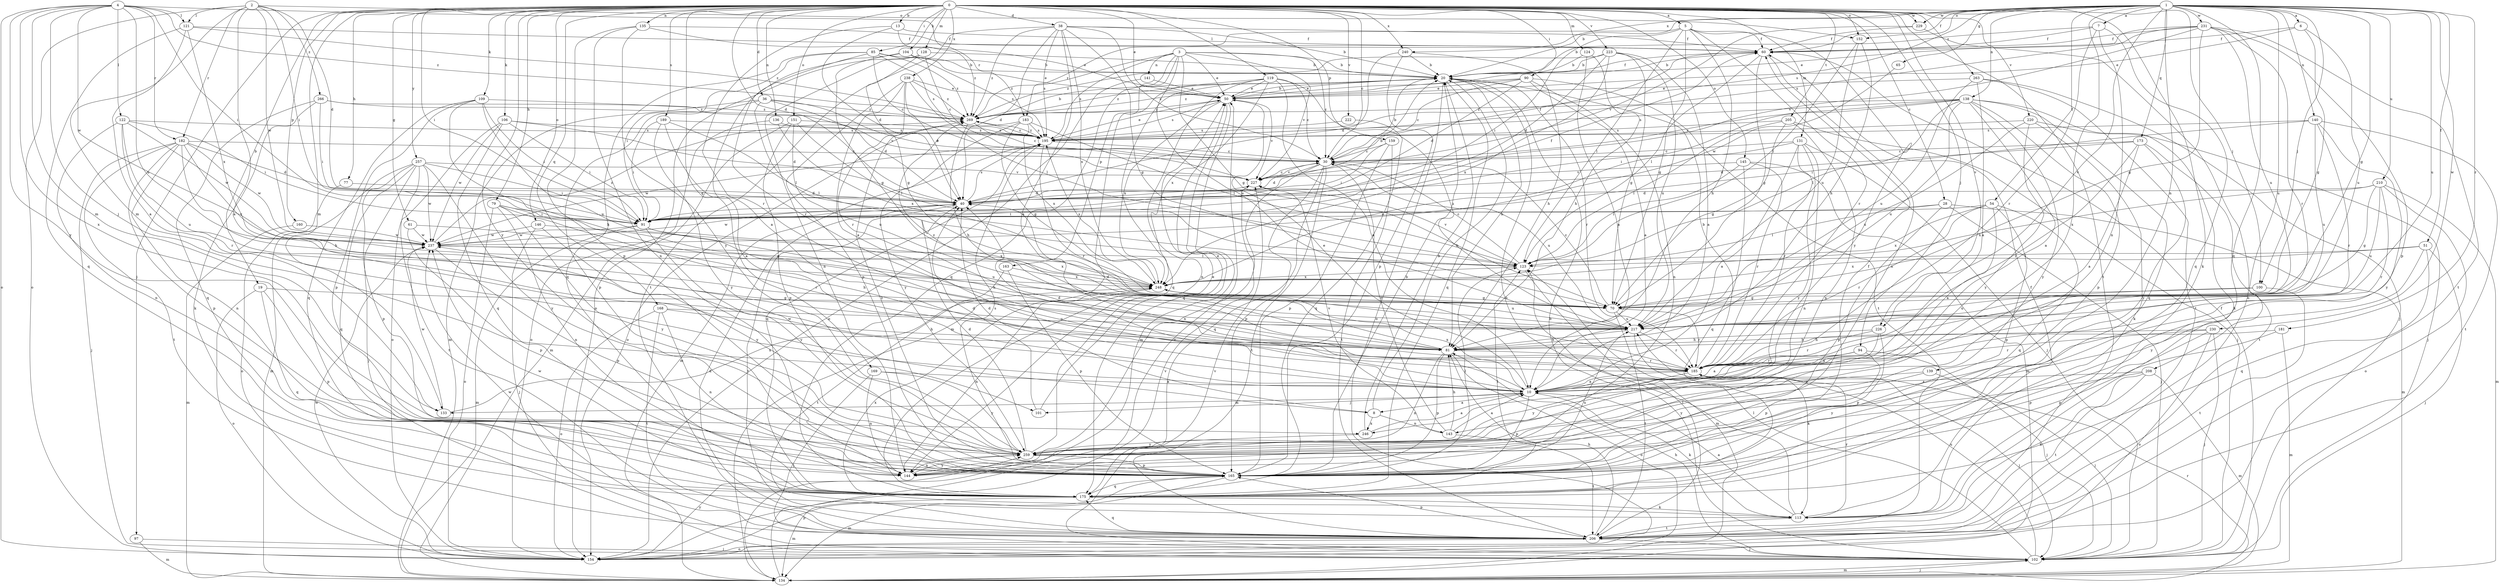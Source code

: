 strict digraph  {
0;
1;
2;
3;
4;
5;
6;
7;
8;
10;
13;
19;
20;
28;
30;
36;
38;
40;
50;
51;
54;
60;
61;
65;
70;
77;
79;
81;
85;
90;
91;
94;
97;
100;
101;
102;
104;
106;
109;
113;
119;
121;
122;
123;
124;
128;
131;
133;
134;
135;
136;
138;
139;
140;
141;
143;
144;
145;
146;
151;
152;
154;
159;
160;
163;
165;
168;
169;
173;
175;
181;
182;
183;
185;
189;
195;
205;
206;
208;
210;
217;
220;
222;
223;
226;
227;
229;
230;
231;
237;
238;
240;
246;
248;
257;
259;
263;
266;
269;
0 -> 5  [label=a];
0 -> 13  [label=b];
0 -> 19  [label=b];
0 -> 28  [label=c];
0 -> 30  [label=c];
0 -> 36  [label=d];
0 -> 38  [label=d];
0 -> 40  [label=d];
0 -> 50  [label=e];
0 -> 61  [label=g];
0 -> 77  [label=h];
0 -> 79  [label=h];
0 -> 85  [label=i];
0 -> 90  [label=i];
0 -> 91  [label=i];
0 -> 94  [label=j];
0 -> 97  [label=j];
0 -> 100  [label=j];
0 -> 104  [label=k];
0 -> 106  [label=k];
0 -> 109  [label=k];
0 -> 113  [label=k];
0 -> 119  [label=l];
0 -> 124  [label=m];
0 -> 128  [label=m];
0 -> 131  [label=m];
0 -> 133  [label=m];
0 -> 135  [label=n];
0 -> 136  [label=n];
0 -> 145  [label=o];
0 -> 146  [label=o];
0 -> 151  [label=o];
0 -> 152  [label=o];
0 -> 159  [label=p];
0 -> 160  [label=p];
0 -> 168  [label=q];
0 -> 169  [label=q];
0 -> 189  [label=s];
0 -> 205  [label=t];
0 -> 206  [label=t];
0 -> 220  [label=v];
0 -> 222  [label=v];
0 -> 223  [label=v];
0 -> 226  [label=v];
0 -> 229  [label=w];
0 -> 238  [label=x];
0 -> 240  [label=x];
0 -> 257  [label=y];
0 -> 259  [label=y];
0 -> 263  [label=z];
1 -> 6  [label=a];
1 -> 7  [label=a];
1 -> 20  [label=b];
1 -> 51  [label=f];
1 -> 54  [label=f];
1 -> 60  [label=f];
1 -> 65  [label=g];
1 -> 70  [label=g];
1 -> 100  [label=j];
1 -> 138  [label=n];
1 -> 139  [label=n];
1 -> 140  [label=n];
1 -> 152  [label=o];
1 -> 173  [label=q];
1 -> 175  [label=q];
1 -> 181  [label=r];
1 -> 195  [label=s];
1 -> 208  [label=u];
1 -> 210  [label=u];
1 -> 217  [label=u];
1 -> 226  [label=v];
1 -> 229  [label=w];
1 -> 230  [label=w];
1 -> 231  [label=w];
1 -> 240  [label=x];
1 -> 246  [label=x];
2 -> 8  [label=a];
2 -> 40  [label=d];
2 -> 91  [label=i];
2 -> 121  [label=l];
2 -> 133  [label=m];
2 -> 152  [label=o];
2 -> 154  [label=o];
2 -> 182  [label=r];
2 -> 237  [label=w];
2 -> 266  [label=z];
3 -> 20  [label=b];
3 -> 30  [label=c];
3 -> 50  [label=e];
3 -> 70  [label=g];
3 -> 141  [label=n];
3 -> 163  [label=p];
3 -> 175  [label=q];
3 -> 195  [label=s];
3 -> 217  [label=u];
3 -> 227  [label=v];
3 -> 269  [label=z];
4 -> 91  [label=i];
4 -> 101  [label=j];
4 -> 121  [label=l];
4 -> 122  [label=l];
4 -> 133  [label=m];
4 -> 154  [label=o];
4 -> 182  [label=r];
4 -> 183  [label=r];
4 -> 217  [label=u];
4 -> 237  [label=w];
4 -> 246  [label=x];
4 -> 259  [label=y];
4 -> 269  [label=z];
5 -> 60  [label=f];
5 -> 70  [label=g];
5 -> 81  [label=h];
5 -> 91  [label=i];
5 -> 123  [label=l];
5 -> 183  [label=r];
5 -> 185  [label=r];
5 -> 259  [label=y];
6 -> 50  [label=e];
6 -> 60  [label=f];
6 -> 70  [label=g];
6 -> 217  [label=u];
7 -> 20  [label=b];
7 -> 60  [label=f];
7 -> 143  [label=n];
7 -> 175  [label=q];
7 -> 185  [label=r];
8 -> 20  [label=b];
8 -> 40  [label=d];
8 -> 143  [label=n];
8 -> 246  [label=x];
10 -> 8  [label=a];
10 -> 40  [label=d];
10 -> 50  [label=e];
10 -> 101  [label=j];
10 -> 113  [label=k];
10 -> 133  [label=m];
10 -> 165  [label=p];
10 -> 237  [label=w];
10 -> 248  [label=x];
13 -> 40  [label=d];
13 -> 60  [label=f];
13 -> 185  [label=r];
13 -> 269  [label=z];
19 -> 70  [label=g];
19 -> 154  [label=o];
19 -> 165  [label=p];
19 -> 175  [label=q];
20 -> 50  [label=e];
20 -> 60  [label=f];
20 -> 81  [label=h];
20 -> 154  [label=o];
20 -> 175  [label=q];
20 -> 185  [label=r];
20 -> 269  [label=z];
28 -> 91  [label=i];
28 -> 102  [label=j];
28 -> 123  [label=l];
28 -> 134  [label=m];
28 -> 165  [label=p];
30 -> 20  [label=b];
30 -> 40  [label=d];
30 -> 60  [label=f];
30 -> 144  [label=n];
30 -> 165  [label=p];
30 -> 175  [label=q];
30 -> 206  [label=t];
30 -> 217  [label=u];
30 -> 227  [label=v];
36 -> 40  [label=d];
36 -> 123  [label=l];
36 -> 134  [label=m];
36 -> 165  [label=p];
36 -> 227  [label=v];
36 -> 269  [label=z];
38 -> 10  [label=a];
38 -> 20  [label=b];
38 -> 30  [label=c];
38 -> 40  [label=d];
38 -> 60  [label=f];
38 -> 70  [label=g];
38 -> 195  [label=s];
38 -> 206  [label=t];
38 -> 248  [label=x];
38 -> 269  [label=z];
40 -> 20  [label=b];
40 -> 91  [label=i];
40 -> 195  [label=s];
40 -> 206  [label=t];
40 -> 237  [label=w];
50 -> 20  [label=b];
50 -> 134  [label=m];
50 -> 175  [label=q];
50 -> 195  [label=s];
50 -> 227  [label=v];
50 -> 248  [label=x];
50 -> 269  [label=z];
51 -> 102  [label=j];
51 -> 123  [label=l];
51 -> 175  [label=q];
51 -> 248  [label=x];
51 -> 259  [label=y];
54 -> 10  [label=a];
54 -> 91  [label=i];
54 -> 165  [label=p];
54 -> 175  [label=q];
54 -> 185  [label=r];
54 -> 248  [label=x];
60 -> 20  [label=b];
60 -> 70  [label=g];
60 -> 123  [label=l];
60 -> 144  [label=n];
61 -> 81  [label=h];
61 -> 165  [label=p];
61 -> 237  [label=w];
65 -> 237  [label=w];
70 -> 30  [label=c];
70 -> 185  [label=r];
70 -> 206  [label=t];
70 -> 217  [label=u];
77 -> 40  [label=d];
77 -> 154  [label=o];
79 -> 70  [label=g];
79 -> 91  [label=i];
79 -> 144  [label=n];
79 -> 154  [label=o];
79 -> 185  [label=r];
79 -> 259  [label=y];
81 -> 40  [label=d];
81 -> 144  [label=n];
81 -> 154  [label=o];
81 -> 165  [label=p];
81 -> 185  [label=r];
81 -> 269  [label=z];
85 -> 20  [label=b];
85 -> 30  [label=c];
85 -> 50  [label=e];
85 -> 91  [label=i];
85 -> 175  [label=q];
85 -> 185  [label=r];
85 -> 195  [label=s];
85 -> 269  [label=z];
90 -> 10  [label=a];
90 -> 30  [label=c];
90 -> 40  [label=d];
90 -> 50  [label=e];
90 -> 144  [label=n];
90 -> 206  [label=t];
90 -> 269  [label=z];
91 -> 60  [label=f];
91 -> 81  [label=h];
91 -> 134  [label=m];
91 -> 217  [label=u];
91 -> 237  [label=w];
91 -> 259  [label=y];
94 -> 10  [label=a];
94 -> 102  [label=j];
94 -> 165  [label=p];
94 -> 185  [label=r];
97 -> 102  [label=j];
97 -> 134  [label=m];
100 -> 70  [label=g];
100 -> 206  [label=t];
100 -> 217  [label=u];
101 -> 40  [label=d];
101 -> 50  [label=e];
102 -> 20  [label=b];
102 -> 60  [label=f];
102 -> 81  [label=h];
102 -> 123  [label=l];
102 -> 134  [label=m];
102 -> 217  [label=u];
102 -> 227  [label=v];
104 -> 10  [label=a];
104 -> 20  [label=b];
104 -> 70  [label=g];
104 -> 195  [label=s];
106 -> 40  [label=d];
106 -> 91  [label=i];
106 -> 154  [label=o];
106 -> 175  [label=q];
106 -> 195  [label=s];
106 -> 237  [label=w];
109 -> 81  [label=h];
109 -> 91  [label=i];
109 -> 165  [label=p];
109 -> 175  [label=q];
109 -> 217  [label=u];
109 -> 269  [label=z];
113 -> 10  [label=a];
113 -> 20  [label=b];
113 -> 60  [label=f];
113 -> 185  [label=r];
113 -> 206  [label=t];
113 -> 248  [label=x];
119 -> 10  [label=a];
119 -> 30  [label=c];
119 -> 50  [label=e];
119 -> 134  [label=m];
119 -> 144  [label=n];
119 -> 175  [label=q];
119 -> 217  [label=u];
119 -> 248  [label=x];
121 -> 10  [label=a];
121 -> 60  [label=f];
121 -> 175  [label=q];
121 -> 248  [label=x];
121 -> 269  [label=z];
122 -> 91  [label=i];
122 -> 144  [label=n];
122 -> 185  [label=r];
122 -> 195  [label=s];
122 -> 217  [label=u];
122 -> 237  [label=w];
123 -> 30  [label=c];
123 -> 134  [label=m];
123 -> 227  [label=v];
123 -> 248  [label=x];
124 -> 10  [label=a];
124 -> 20  [label=b];
124 -> 81  [label=h];
128 -> 20  [label=b];
128 -> 30  [label=c];
128 -> 70  [label=g];
128 -> 144  [label=n];
128 -> 154  [label=o];
131 -> 10  [label=a];
131 -> 30  [label=c];
131 -> 102  [label=j];
131 -> 144  [label=n];
131 -> 185  [label=r];
131 -> 248  [label=x];
131 -> 259  [label=y];
133 -> 237  [label=w];
133 -> 248  [label=x];
134 -> 50  [label=e];
134 -> 102  [label=j];
134 -> 185  [label=r];
135 -> 50  [label=e];
135 -> 60  [label=f];
135 -> 144  [label=n];
135 -> 165  [label=p];
135 -> 259  [label=y];
136 -> 154  [label=o];
136 -> 195  [label=s];
136 -> 248  [label=x];
138 -> 10  [label=a];
138 -> 30  [label=c];
138 -> 91  [label=i];
138 -> 113  [label=k];
138 -> 123  [label=l];
138 -> 165  [label=p];
138 -> 175  [label=q];
138 -> 195  [label=s];
138 -> 217  [label=u];
138 -> 259  [label=y];
138 -> 269  [label=z];
139 -> 10  [label=a];
139 -> 102  [label=j];
139 -> 259  [label=y];
140 -> 91  [label=i];
140 -> 185  [label=r];
140 -> 195  [label=s];
140 -> 206  [label=t];
140 -> 217  [label=u];
140 -> 259  [label=y];
141 -> 50  [label=e];
141 -> 154  [label=o];
143 -> 10  [label=a];
143 -> 30  [label=c];
143 -> 81  [label=h];
143 -> 206  [label=t];
143 -> 227  [label=v];
144 -> 259  [label=y];
145 -> 123  [label=l];
145 -> 134  [label=m];
145 -> 175  [label=q];
145 -> 185  [label=r];
145 -> 227  [label=v];
146 -> 102  [label=j];
146 -> 237  [label=w];
146 -> 248  [label=x];
146 -> 259  [label=y];
151 -> 123  [label=l];
151 -> 134  [label=m];
151 -> 165  [label=p];
151 -> 195  [label=s];
151 -> 217  [label=u];
152 -> 81  [label=h];
152 -> 123  [label=l];
152 -> 217  [label=u];
154 -> 165  [label=p];
154 -> 227  [label=v];
154 -> 237  [label=w];
154 -> 259  [label=y];
159 -> 30  [label=c];
159 -> 91  [label=i];
159 -> 165  [label=p];
159 -> 206  [label=t];
160 -> 134  [label=m];
160 -> 237  [label=w];
163 -> 165  [label=p];
163 -> 206  [label=t];
163 -> 248  [label=x];
165 -> 20  [label=b];
165 -> 60  [label=f];
165 -> 123  [label=l];
165 -> 134  [label=m];
165 -> 175  [label=q];
165 -> 195  [label=s];
165 -> 217  [label=u];
165 -> 269  [label=z];
168 -> 81  [label=h];
168 -> 144  [label=n];
168 -> 154  [label=o];
168 -> 206  [label=t];
168 -> 217  [label=u];
169 -> 10  [label=a];
169 -> 102  [label=j];
169 -> 144  [label=n];
169 -> 259  [label=y];
173 -> 10  [label=a];
173 -> 30  [label=c];
173 -> 40  [label=d];
173 -> 185  [label=r];
173 -> 206  [label=t];
173 -> 259  [label=y];
175 -> 113  [label=k];
175 -> 123  [label=l];
175 -> 134  [label=m];
175 -> 237  [label=w];
181 -> 81  [label=h];
181 -> 134  [label=m];
181 -> 165  [label=p];
182 -> 30  [label=c];
182 -> 40  [label=d];
182 -> 81  [label=h];
182 -> 102  [label=j];
182 -> 144  [label=n];
182 -> 165  [label=p];
182 -> 206  [label=t];
182 -> 237  [label=w];
182 -> 248  [label=x];
183 -> 70  [label=g];
183 -> 123  [label=l];
183 -> 154  [label=o];
183 -> 195  [label=s];
183 -> 248  [label=x];
183 -> 259  [label=y];
185 -> 10  [label=a];
185 -> 20  [label=b];
185 -> 102  [label=j];
185 -> 259  [label=y];
189 -> 10  [label=a];
189 -> 91  [label=i];
189 -> 123  [label=l];
189 -> 195  [label=s];
189 -> 259  [label=y];
195 -> 30  [label=c];
195 -> 50  [label=e];
195 -> 134  [label=m];
195 -> 175  [label=q];
195 -> 185  [label=r];
195 -> 237  [label=w];
195 -> 269  [label=z];
205 -> 70  [label=g];
205 -> 102  [label=j];
205 -> 123  [label=l];
205 -> 144  [label=n];
205 -> 195  [label=s];
206 -> 40  [label=d];
206 -> 81  [label=h];
206 -> 102  [label=j];
206 -> 123  [label=l];
206 -> 154  [label=o];
206 -> 165  [label=p];
206 -> 175  [label=q];
206 -> 237  [label=w];
208 -> 10  [label=a];
208 -> 113  [label=k];
208 -> 134  [label=m];
208 -> 206  [label=t];
208 -> 259  [label=y];
210 -> 40  [label=d];
210 -> 70  [label=g];
210 -> 134  [label=m];
210 -> 154  [label=o];
210 -> 185  [label=r];
210 -> 217  [label=u];
210 -> 248  [label=x];
217 -> 81  [label=h];
217 -> 113  [label=k];
217 -> 185  [label=r];
220 -> 102  [label=j];
220 -> 113  [label=k];
220 -> 195  [label=s];
220 -> 217  [label=u];
220 -> 259  [label=y];
222 -> 175  [label=q];
222 -> 195  [label=s];
223 -> 10  [label=a];
223 -> 20  [label=b];
223 -> 40  [label=d];
223 -> 70  [label=g];
223 -> 217  [label=u];
223 -> 248  [label=x];
223 -> 269  [label=z];
226 -> 10  [label=a];
226 -> 81  [label=h];
226 -> 165  [label=p];
226 -> 185  [label=r];
227 -> 30  [label=c];
227 -> 40  [label=d];
229 -> 60  [label=f];
229 -> 154  [label=o];
229 -> 227  [label=v];
230 -> 81  [label=h];
230 -> 102  [label=j];
230 -> 154  [label=o];
230 -> 165  [label=p];
230 -> 185  [label=r];
231 -> 50  [label=e];
231 -> 60  [label=f];
231 -> 70  [label=g];
231 -> 165  [label=p];
231 -> 185  [label=r];
231 -> 195  [label=s];
231 -> 206  [label=t];
231 -> 217  [label=u];
231 -> 227  [label=v];
237 -> 123  [label=l];
237 -> 165  [label=p];
237 -> 248  [label=x];
237 -> 269  [label=z];
238 -> 10  [label=a];
238 -> 40  [label=d];
238 -> 50  [label=e];
238 -> 123  [label=l];
238 -> 165  [label=p];
238 -> 185  [label=r];
238 -> 269  [label=z];
240 -> 20  [label=b];
240 -> 40  [label=d];
240 -> 81  [label=h];
240 -> 165  [label=p];
246 -> 10  [label=a];
246 -> 20  [label=b];
246 -> 259  [label=y];
248 -> 70  [label=g];
248 -> 144  [label=n];
248 -> 195  [label=s];
248 -> 217  [label=u];
257 -> 91  [label=i];
257 -> 102  [label=j];
257 -> 134  [label=m];
257 -> 165  [label=p];
257 -> 175  [label=q];
257 -> 206  [label=t];
257 -> 227  [label=v];
257 -> 237  [label=w];
257 -> 259  [label=y];
259 -> 40  [label=d];
259 -> 50  [label=e];
259 -> 144  [label=n];
259 -> 165  [label=p];
263 -> 10  [label=a];
263 -> 50  [label=e];
263 -> 102  [label=j];
263 -> 206  [label=t];
263 -> 217  [label=u];
266 -> 91  [label=i];
266 -> 113  [label=k];
266 -> 175  [label=q];
266 -> 227  [label=v];
266 -> 269  [label=z];
269 -> 20  [label=b];
269 -> 30  [label=c];
269 -> 81  [label=h];
269 -> 195  [label=s];
}
